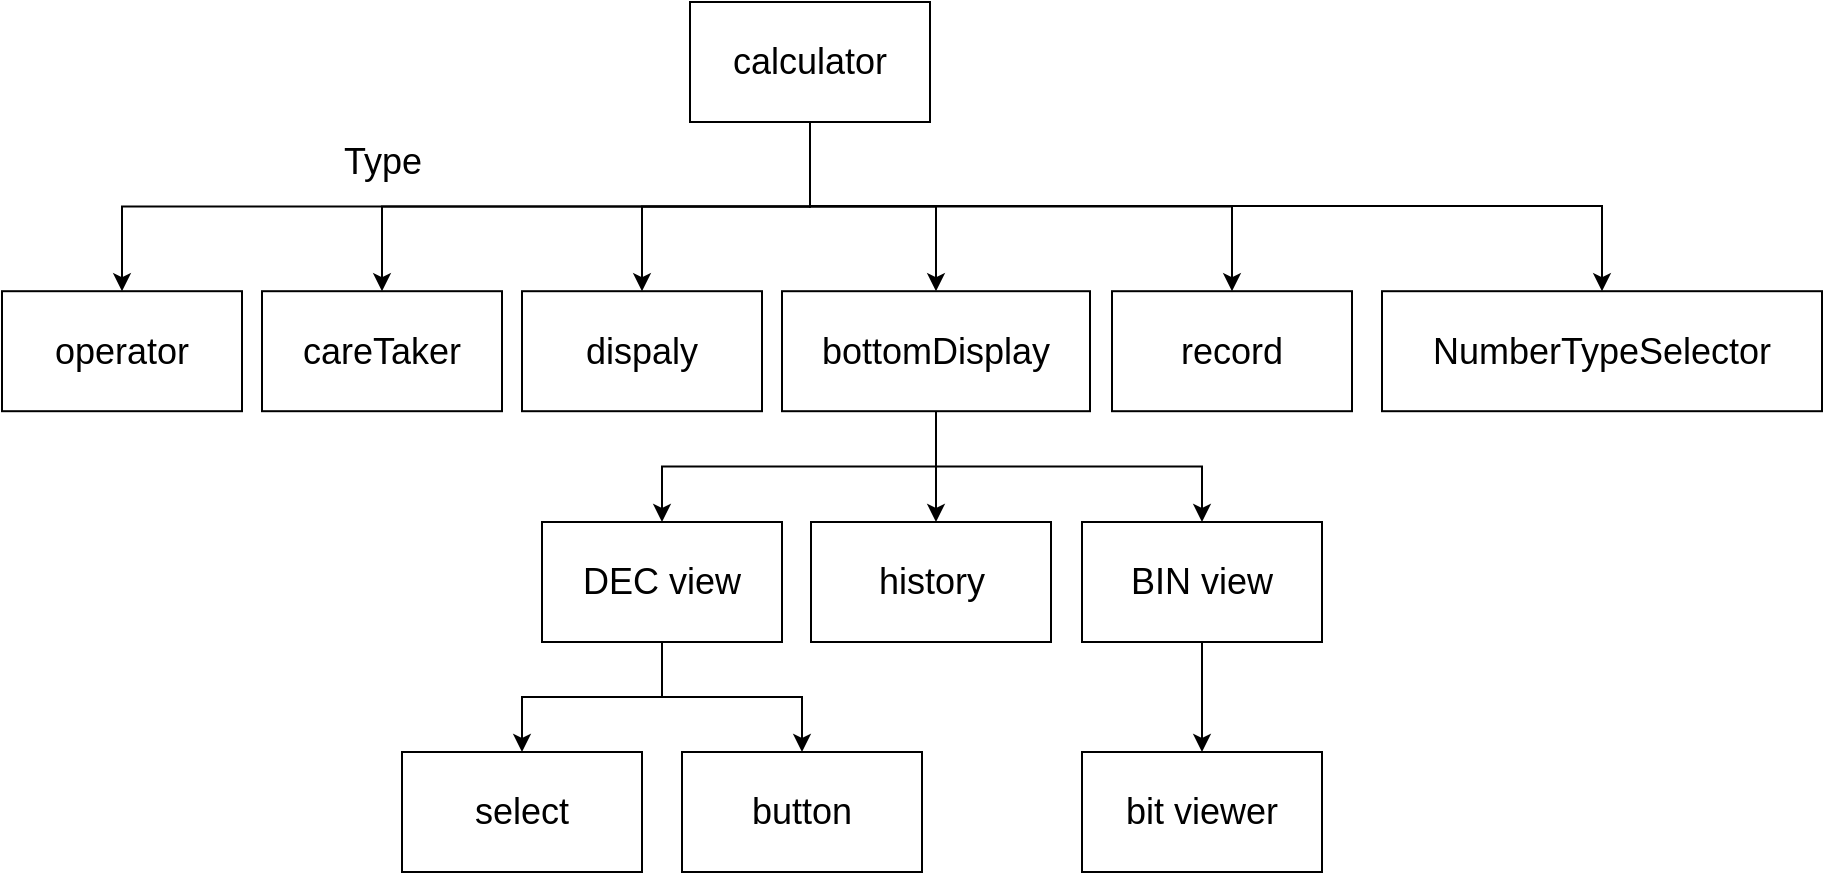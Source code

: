 <mxfile version="14.2.4" type="embed">
    <diagram id="20YslUWfYAig8ggb3ReT" name="페이지-1">
        <mxGraphModel dx="924" dy="800" grid="1" gridSize="10" guides="1" tooltips="1" connect="1" arrows="1" fold="1" page="1" pageScale="1" pageWidth="827" pageHeight="1169" math="0" shadow="0">
            <root>
                <mxCell id="0"/>
                <mxCell id="1" parent="0"/>
                <mxCell id="15" style="edgeStyle=orthogonalEdgeStyle;rounded=0;orthogonalLoop=1;jettySize=auto;html=1;exitX=0.5;exitY=1;exitDx=0;exitDy=0;entryX=0.5;entryY=0;entryDx=0;entryDy=0;" parent="1" source="75" target="14" edge="1">
                    <mxGeometry relative="1" as="geometry">
                        <mxPoint x="140" y="110" as="sourcePoint"/>
                    </mxGeometry>
                </mxCell>
                <mxCell id="32" value="&lt;font style=&quot;font-size: 18px&quot;&gt;Type&lt;/font&gt;" style="edgeLabel;html=1;align=center;verticalAlign=middle;resizable=0;points=[];" parent="15" vertex="1" connectable="0">
                    <mxGeometry x="-0.069" y="-3" relative="1" as="geometry">
                        <mxPoint x="-57.3" y="-19.3" as="offset"/>
                    </mxGeometry>
                </mxCell>
                <mxCell id="35" style="edgeStyle=orthogonalEdgeStyle;rounded=0;orthogonalLoop=1;jettySize=auto;html=1;exitX=0.5;exitY=1;exitDx=0;exitDy=0;entryX=0.5;entryY=0;entryDx=0;entryDy=0;" parent="1" source="75" target="33" edge="1">
                    <mxGeometry relative="1" as="geometry">
                        <mxPoint x="200" y="140" as="sourcePoint"/>
                    </mxGeometry>
                </mxCell>
                <mxCell id="69" style="edgeStyle=orthogonalEdgeStyle;rounded=0;orthogonalLoop=1;jettySize=auto;html=1;exitX=0.5;exitY=1;exitDx=0;exitDy=0;entryX=0.5;entryY=0;entryDx=0;entryDy=0;" parent="1" source="75" target="6" edge="1">
                    <mxGeometry relative="1" as="geometry">
                        <mxPoint x="260" y="110" as="sourcePoint"/>
                    </mxGeometry>
                </mxCell>
                <mxCell id="70" style="edgeStyle=orthogonalEdgeStyle;rounded=0;orthogonalLoop=1;jettySize=auto;html=1;exitX=0.5;exitY=1;exitDx=0;exitDy=0;entryX=0.5;entryY=0;entryDx=0;entryDy=0;" parent="1" source="75" target="39" edge="1">
                    <mxGeometry relative="1" as="geometry">
                        <mxPoint x="260" y="110" as="sourcePoint"/>
                    </mxGeometry>
                </mxCell>
                <mxCell id="71" style="edgeStyle=orthogonalEdgeStyle;rounded=0;orthogonalLoop=1;jettySize=auto;html=1;exitX=0.5;exitY=1;exitDx=0;exitDy=0;entryX=0.5;entryY=0;entryDx=0;entryDy=0;" parent="1" source="75" target="7" edge="1">
                    <mxGeometry relative="1" as="geometry">
                        <mxPoint x="260" y="110" as="sourcePoint"/>
                    </mxGeometry>
                </mxCell>
                <mxCell id="74" style="edgeStyle=orthogonalEdgeStyle;rounded=0;orthogonalLoop=1;jettySize=auto;html=1;entryX=0.5;entryY=0;entryDx=0;entryDy=0;exitX=0.5;exitY=1;exitDx=0;exitDy=0;" parent="1" source="75" target="73" edge="1">
                    <mxGeometry relative="1" as="geometry">
                        <mxPoint x="260" y="110" as="sourcePoint"/>
                        <Array as="points">
                            <mxPoint x="414" y="142"/>
                            <mxPoint x="810" y="142"/>
                        </Array>
                    </mxGeometry>
                </mxCell>
                <mxCell id="6" value="&lt;span style=&quot;font-size: 18px&quot;&gt;dispaly&lt;br&gt;&lt;/span&gt;" style="whiteSpace=wrap;html=1;rounded=0;" parent="1" vertex="1">
                    <mxGeometry x="270" y="184.6" width="120" height="60" as="geometry"/>
                </mxCell>
                <mxCell id="7" value="&lt;span style=&quot;font-size: 18px&quot;&gt;record&lt;br&gt;&lt;/span&gt;" style="whiteSpace=wrap;html=1;rounded=0;" parent="1" vertex="1">
                    <mxGeometry x="565" y="184.6" width="120" height="60" as="geometry"/>
                </mxCell>
                <mxCell id="14" value="&lt;span style=&quot;font-size: 18px&quot;&gt;operator&lt;/span&gt;" style="rounded=0;whiteSpace=wrap;html=1;" parent="1" vertex="1">
                    <mxGeometry x="10" y="184.6" width="120" height="60" as="geometry"/>
                </mxCell>
                <mxCell id="33" value="&lt;span style=&quot;font-size: 18px&quot;&gt;careTaker&lt;/span&gt;" style="rounded=0;whiteSpace=wrap;html=1;" parent="1" vertex="1">
                    <mxGeometry x="140" y="184.6" width="120" height="60" as="geometry"/>
                </mxCell>
                <mxCell id="36" value="&lt;span style=&quot;font-size: 18px&quot;&gt;history&lt;br&gt;&lt;/span&gt;" style="whiteSpace=wrap;html=1;rounded=0;" parent="1" vertex="1">
                    <mxGeometry x="414.5" y="300" width="120" height="60" as="geometry"/>
                </mxCell>
                <mxCell id="78" style="edgeStyle=orthogonalEdgeStyle;rounded=0;orthogonalLoop=1;jettySize=auto;html=1;exitX=0.5;exitY=1;exitDx=0;exitDy=0;" parent="1" source="39" edge="1">
                    <mxGeometry relative="1" as="geometry">
                        <mxPoint x="477" y="245" as="targetPoint"/>
                    </mxGeometry>
                </mxCell>
                <mxCell id="79" value="" style="edgeStyle=orthogonalEdgeStyle;rounded=0;orthogonalLoop=1;jettySize=auto;html=1;" parent="1" source="39" target="36" edge="1">
                    <mxGeometry relative="1" as="geometry">
                        <Array as="points">
                            <mxPoint x="477" y="290"/>
                            <mxPoint x="477" y="290"/>
                        </Array>
                    </mxGeometry>
                </mxCell>
                <mxCell id="80" style="edgeStyle=orthogonalEdgeStyle;rounded=0;orthogonalLoop=1;jettySize=auto;html=1;exitX=0.5;exitY=1;exitDx=0;exitDy=0;entryX=0.5;entryY=0;entryDx=0;entryDy=0;" parent="1" source="39" target="44" edge="1">
                    <mxGeometry relative="1" as="geometry"/>
                </mxCell>
                <mxCell id="81" style="edgeStyle=orthogonalEdgeStyle;rounded=0;orthogonalLoop=1;jettySize=auto;html=1;exitX=0.5;exitY=1;exitDx=0;exitDy=0;entryX=0.5;entryY=0;entryDx=0;entryDy=0;" parent="1" source="39" target="43" edge="1">
                    <mxGeometry relative="1" as="geometry"/>
                </mxCell>
                <mxCell id="39" value="&lt;font style=&quot;font-size: 18px&quot;&gt;bottomDisplay&lt;/font&gt;" style="whiteSpace=wrap;html=1;rounded=0;" parent="1" vertex="1">
                    <mxGeometry x="400" y="184.6" width="154" height="60" as="geometry"/>
                </mxCell>
                <mxCell id="61" value="" style="edgeStyle=orthogonalEdgeStyle;rounded=0;orthogonalLoop=1;jettySize=auto;html=1;" parent="1" source="43" target="56" edge="1">
                    <mxGeometry relative="1" as="geometry"/>
                </mxCell>
                <mxCell id="62" style="edgeStyle=orthogonalEdgeStyle;rounded=0;orthogonalLoop=1;jettySize=auto;html=1;exitX=0.5;exitY=1;exitDx=0;exitDy=0;entryX=0.5;entryY=0;entryDx=0;entryDy=0;" parent="1" source="43" target="51" edge="1">
                    <mxGeometry relative="1" as="geometry"/>
                </mxCell>
                <mxCell id="43" value="&lt;span style=&quot;font-size: 18px&quot;&gt;DEC view&lt;br&gt;&lt;/span&gt;" style="whiteSpace=wrap;html=1;rounded=0;" parent="1" vertex="1">
                    <mxGeometry x="280" y="300" width="120" height="60" as="geometry"/>
                </mxCell>
                <mxCell id="63" value="" style="edgeStyle=orthogonalEdgeStyle;rounded=0;orthogonalLoop=1;jettySize=auto;html=1;" parent="1" source="44" target="52" edge="1">
                    <mxGeometry relative="1" as="geometry"/>
                </mxCell>
                <mxCell id="44" value="&lt;font style=&quot;font-size: 18px&quot;&gt;BIN view&lt;/font&gt;" style="whiteSpace=wrap;html=1;rounded=0;" parent="1" vertex="1">
                    <mxGeometry x="550" y="300" width="120" height="60" as="geometry"/>
                </mxCell>
                <mxCell id="51" value="&lt;span style=&quot;font-size: 18px&quot;&gt;select&lt;br&gt;&lt;/span&gt;" style="whiteSpace=wrap;html=1;rounded=0;" parent="1" vertex="1">
                    <mxGeometry x="210" y="415" width="120" height="60" as="geometry"/>
                </mxCell>
                <mxCell id="52" value="&lt;span style=&quot;font-size: 18px&quot;&gt;bit viewer&lt;br&gt;&lt;/span&gt;" style="whiteSpace=wrap;html=1;rounded=0;" parent="1" vertex="1">
                    <mxGeometry x="550" y="415" width="120" height="60" as="geometry"/>
                </mxCell>
                <mxCell id="56" value="&lt;span style=&quot;font-size: 18px&quot;&gt;button&lt;br&gt;&lt;/span&gt;" style="whiteSpace=wrap;html=1;rounded=0;" parent="1" vertex="1">
                    <mxGeometry x="350" y="415" width="120" height="60" as="geometry"/>
                </mxCell>
                <mxCell id="73" value="&lt;span style=&quot;font-size: 18px&quot;&gt;NumberTypeSelector&lt;br&gt;&lt;/span&gt;" style="whiteSpace=wrap;html=1;rounded=0;" parent="1" vertex="1">
                    <mxGeometry x="700" y="184.6" width="220" height="60" as="geometry"/>
                </mxCell>
                <mxCell id="75" value="&lt;font style=&quot;font-size: 18px&quot;&gt;calculator&lt;/font&gt;" style="rounded=0;whiteSpace=wrap;html=1;" parent="1" vertex="1">
                    <mxGeometry x="354" y="40" width="120" height="60" as="geometry"/>
                </mxCell>
            </root>
        </mxGraphModel>
    </diagram>
</mxfile>